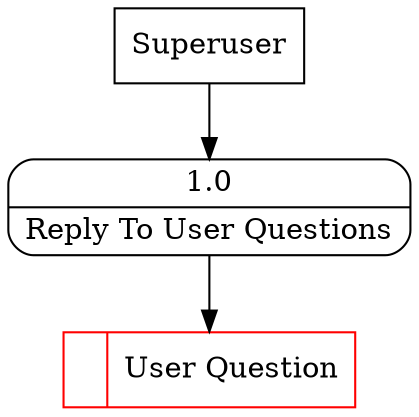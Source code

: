 digraph dfd2{ 
node[shape=record]
200 [label="<f0>  |<f1> User Question " color=red];
201 [label="Superuser" shape=box];
202 [label="{<f0> 1.0|<f1> Reply To User Questions }" shape=Mrecord];
201 -> 202
202 -> 200
}